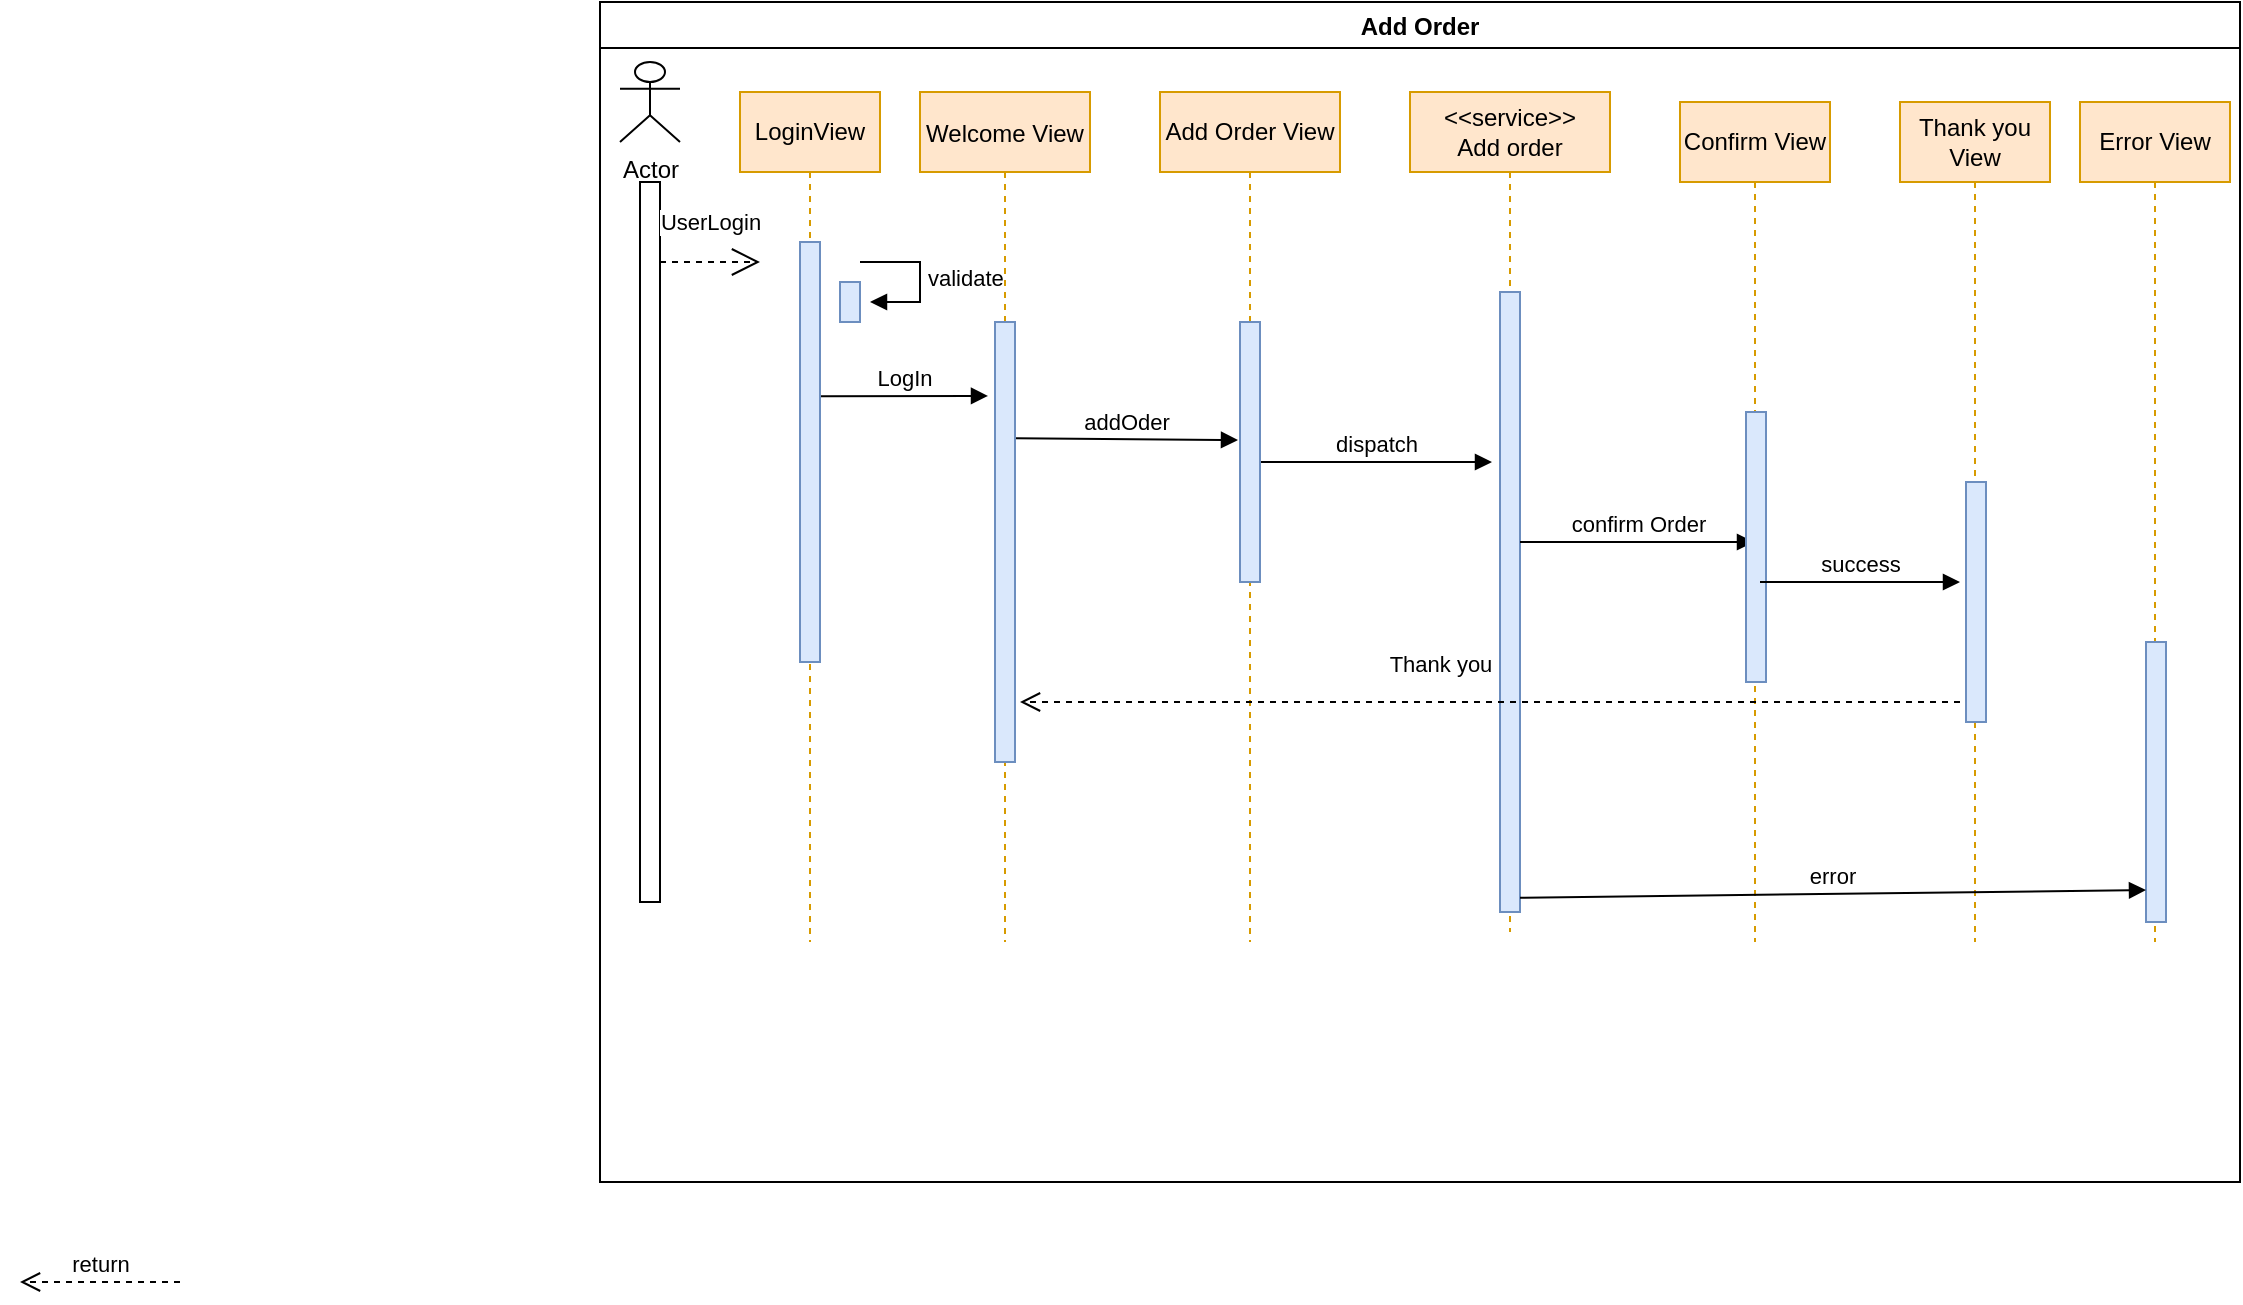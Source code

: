 <mxfile version="15.1.4" type="github">
  <diagram id="kgpKYQtTHZ0yAKxKKP6v" name="Page-1">
    <mxGraphModel dx="2230" dy="833" grid="1" gridSize="10" guides="1" tooltips="1" connect="1" arrows="1" fold="1" page="1" pageScale="1" pageWidth="850" pageHeight="1100" math="0" shadow="0">
      <root>
        <mxCell id="0" />
        <mxCell id="1" parent="0" />
        <mxCell id="B8iboHTr7hMl_kk2bmoX-1" value="Add Order" style="swimlane;" vertex="1" parent="1">
          <mxGeometry x="20" y="10" width="820" height="590" as="geometry" />
        </mxCell>
        <mxCell id="B8iboHTr7hMl_kk2bmoX-2" value="Actor" style="shape=umlActor;verticalLabelPosition=bottom;verticalAlign=top;html=1;outlineConnect=0;" vertex="1" parent="B8iboHTr7hMl_kk2bmoX-1">
          <mxGeometry x="10" y="30" width="30" height="40" as="geometry" />
        </mxCell>
        <mxCell id="B8iboHTr7hMl_kk2bmoX-3" value="" style="html=1;points=[];perimeter=orthogonalPerimeter;" vertex="1" parent="B8iboHTr7hMl_kk2bmoX-1">
          <mxGeometry x="20" y="90" width="10" height="360" as="geometry" />
        </mxCell>
        <mxCell id="B8iboHTr7hMl_kk2bmoX-6" value="LoginView" style="shape=umlLifeline;perimeter=lifelinePerimeter;whiteSpace=wrap;html=1;container=1;collapsible=0;recursiveResize=0;outlineConnect=0;fillColor=#ffe6cc;strokeColor=#d79b00;" vertex="1" parent="B8iboHTr7hMl_kk2bmoX-1">
          <mxGeometry x="70" y="45" width="70" height="425" as="geometry" />
        </mxCell>
        <mxCell id="B8iboHTr7hMl_kk2bmoX-9" value="UserLogin" style="endArrow=open;endSize=12;dashed=1;html=1;" edge="1" parent="B8iboHTr7hMl_kk2bmoX-1">
          <mxGeometry y="20" width="160" relative="1" as="geometry">
            <mxPoint x="30" y="130" as="sourcePoint" />
            <mxPoint x="80" y="130" as="targetPoint" />
            <mxPoint as="offset" />
          </mxGeometry>
        </mxCell>
        <mxCell id="3nuBFxr9cyL0pnOWT2aG-5" value="Welcome View" style="shape=umlLifeline;perimeter=lifelinePerimeter;container=1;collapsible=0;recursiveResize=0;rounded=0;shadow=0;strokeWidth=1;fillColor=#ffe6cc;strokeColor=#d79b00;" parent="B8iboHTr7hMl_kk2bmoX-1" vertex="1">
          <mxGeometry x="160" y="45" width="85" height="425" as="geometry" />
        </mxCell>
        <mxCell id="B8iboHTr7hMl_kk2bmoX-14" value="Add Order View" style="shape=umlLifeline;perimeter=lifelinePerimeter;whiteSpace=wrap;html=1;container=1;collapsible=0;recursiveResize=0;outlineConnect=0;fillColor=#ffe6cc;strokeColor=#d79b00;" vertex="1" parent="B8iboHTr7hMl_kk2bmoX-1">
          <mxGeometry x="280" y="45" width="90" height="425" as="geometry" />
        </mxCell>
        <mxCell id="B8iboHTr7hMl_kk2bmoX-29" value="dispatch" style="html=1;verticalAlign=bottom;endArrow=block;" edge="1" parent="B8iboHTr7hMl_kk2bmoX-14">
          <mxGeometry width="80" relative="1" as="geometry">
            <mxPoint x="50" y="185" as="sourcePoint" />
            <mxPoint x="166" y="185" as="targetPoint" />
          </mxGeometry>
        </mxCell>
        <mxCell id="B8iboHTr7hMl_kk2bmoX-13" value="LogIn" style="html=1;verticalAlign=bottom;endArrow=block;exitX=1;exitY=0.367;exitDx=0;exitDy=0;exitPerimeter=0;entryX=-0.35;entryY=0.168;entryDx=0;entryDy=0;entryPerimeter=0;" edge="1" parent="B8iboHTr7hMl_kk2bmoX-1" source="B8iboHTr7hMl_kk2bmoX-7" target="3nuBFxr9cyL0pnOWT2aG-6">
          <mxGeometry width="80" relative="1" as="geometry">
            <mxPoint x="115" y="195" as="sourcePoint" />
            <mxPoint x="203" y="200" as="targetPoint" />
          </mxGeometry>
        </mxCell>
        <mxCell id="B8iboHTr7hMl_kk2bmoX-19" value="addOder" style="html=1;verticalAlign=bottom;endArrow=block;exitX=0.95;exitY=0.264;exitDx=0;exitDy=0;exitPerimeter=0;entryX=-0.1;entryY=0.454;entryDx=0;entryDy=0;entryPerimeter=0;" edge="1" parent="B8iboHTr7hMl_kk2bmoX-1" source="3nuBFxr9cyL0pnOWT2aG-6" target="B8iboHTr7hMl_kk2bmoX-15">
          <mxGeometry width="80" relative="1" as="geometry">
            <mxPoint x="235" y="228" as="sourcePoint" />
            <mxPoint x="295" y="216" as="targetPoint" />
          </mxGeometry>
        </mxCell>
        <mxCell id="B8iboHTr7hMl_kk2bmoX-20" value="&amp;lt;&amp;lt;service&amp;gt;&amp;gt;&lt;br&gt;Add order" style="shape=umlLifeline;perimeter=lifelinePerimeter;whiteSpace=wrap;html=1;container=1;collapsible=0;recursiveResize=0;outlineConnect=0;fillColor=#ffe6cc;strokeColor=#d79b00;" vertex="1" parent="B8iboHTr7hMl_kk2bmoX-1">
          <mxGeometry x="405" y="45" width="100" height="420" as="geometry" />
        </mxCell>
        <mxCell id="B8iboHTr7hMl_kk2bmoX-21" value="" style="html=1;points=[];perimeter=orthogonalPerimeter;fillColor=#dae8fc;strokeColor=#6c8ebf;" vertex="1" parent="B8iboHTr7hMl_kk2bmoX-20">
          <mxGeometry x="45" y="100" width="10" height="310" as="geometry" />
        </mxCell>
        <mxCell id="B8iboHTr7hMl_kk2bmoX-31" value="confirm Order" style="html=1;verticalAlign=bottom;endArrow=block;" edge="1" parent="B8iboHTr7hMl_kk2bmoX-20" target="B8iboHTr7hMl_kk2bmoX-23">
          <mxGeometry width="80" relative="1" as="geometry">
            <mxPoint x="55" y="225" as="sourcePoint" />
            <mxPoint x="135" y="225" as="targetPoint" />
          </mxGeometry>
        </mxCell>
        <mxCell id="B8iboHTr7hMl_kk2bmoX-23" value="Confirm View" style="shape=umlLifeline;perimeter=lifelinePerimeter;whiteSpace=wrap;html=1;container=1;collapsible=0;recursiveResize=0;outlineConnect=0;fillColor=#ffe6cc;strokeColor=#d79b00;" vertex="1" parent="B8iboHTr7hMl_kk2bmoX-1">
          <mxGeometry x="540" y="50" width="75" height="420" as="geometry" />
        </mxCell>
        <mxCell id="B8iboHTr7hMl_kk2bmoX-26" value="" style="html=1;points=[];perimeter=orthogonalPerimeter;fillColor=#dae8fc;strokeColor=#6c8ebf;" vertex="1" parent="B8iboHTr7hMl_kk2bmoX-23">
          <mxGeometry x="33" y="155" width="10" height="135" as="geometry" />
        </mxCell>
        <mxCell id="B8iboHTr7hMl_kk2bmoX-32" value="success" style="html=1;verticalAlign=bottom;endArrow=block;" edge="1" parent="B8iboHTr7hMl_kk2bmoX-23">
          <mxGeometry width="80" relative="1" as="geometry">
            <mxPoint x="40" y="240" as="sourcePoint" />
            <mxPoint x="140" y="240" as="targetPoint" />
          </mxGeometry>
        </mxCell>
        <mxCell id="B8iboHTr7hMl_kk2bmoX-34" value="Thank you" style="html=1;verticalAlign=bottom;endArrow=open;dashed=1;endSize=8;" edge="1" parent="B8iboHTr7hMl_kk2bmoX-23">
          <mxGeometry x="0.106" y="-10" relative="1" as="geometry">
            <mxPoint x="140" y="300" as="sourcePoint" />
            <mxPoint x="-330" y="300" as="targetPoint" />
            <Array as="points">
              <mxPoint x="-100" y="300" />
            </Array>
            <mxPoint as="offset" />
          </mxGeometry>
        </mxCell>
        <mxCell id="B8iboHTr7hMl_kk2bmoX-24" value="Thank you View" style="shape=umlLifeline;perimeter=lifelinePerimeter;whiteSpace=wrap;html=1;container=1;collapsible=0;recursiveResize=0;outlineConnect=0;fillColor=#ffe6cc;strokeColor=#d79b00;" vertex="1" parent="B8iboHTr7hMl_kk2bmoX-1">
          <mxGeometry x="650" y="50" width="75" height="420" as="geometry" />
        </mxCell>
        <mxCell id="B8iboHTr7hMl_kk2bmoX-27" value="" style="html=1;points=[];perimeter=orthogonalPerimeter;fillColor=#dae8fc;strokeColor=#6c8ebf;" vertex="1" parent="B8iboHTr7hMl_kk2bmoX-24">
          <mxGeometry x="33" y="190" width="10" height="120" as="geometry" />
        </mxCell>
        <mxCell id="B8iboHTr7hMl_kk2bmoX-7" value="" style="html=1;points=[];perimeter=orthogonalPerimeter;fillColor=#dae8fc;strokeColor=#6c8ebf;" vertex="1" parent="B8iboHTr7hMl_kk2bmoX-1">
          <mxGeometry x="100" y="120" width="10" height="210" as="geometry" />
        </mxCell>
        <mxCell id="B8iboHTr7hMl_kk2bmoX-11" value="" style="html=1;points=[];perimeter=orthogonalPerimeter;fillColor=#dae8fc;strokeColor=#6c8ebf;" vertex="1" parent="B8iboHTr7hMl_kk2bmoX-1">
          <mxGeometry x="120" y="140" width="10" height="20" as="geometry" />
        </mxCell>
        <mxCell id="3nuBFxr9cyL0pnOWT2aG-6" value="" style="points=[];perimeter=orthogonalPerimeter;rounded=0;shadow=0;strokeWidth=1;fillColor=#dae8fc;strokeColor=#6c8ebf;" parent="B8iboHTr7hMl_kk2bmoX-1" vertex="1">
          <mxGeometry x="197.5" y="160" width="10" height="220" as="geometry" />
        </mxCell>
        <mxCell id="B8iboHTr7hMl_kk2bmoX-15" value="" style="html=1;points=[];perimeter=orthogonalPerimeter;fillColor=#dae8fc;strokeColor=#6c8ebf;" vertex="1" parent="B8iboHTr7hMl_kk2bmoX-1">
          <mxGeometry x="320" y="160" width="10" height="130" as="geometry" />
        </mxCell>
        <mxCell id="B8iboHTr7hMl_kk2bmoX-25" value="Error View" style="shape=umlLifeline;perimeter=lifelinePerimeter;whiteSpace=wrap;html=1;container=1;collapsible=0;recursiveResize=0;outlineConnect=0;fillColor=#ffe6cc;strokeColor=#d79b00;" vertex="1" parent="B8iboHTr7hMl_kk2bmoX-1">
          <mxGeometry x="740" y="50" width="75" height="420" as="geometry" />
        </mxCell>
        <mxCell id="B8iboHTr7hMl_kk2bmoX-28" value="" style="html=1;points=[];perimeter=orthogonalPerimeter;fillColor=#dae8fc;strokeColor=#6c8ebf;" vertex="1" parent="B8iboHTr7hMl_kk2bmoX-25">
          <mxGeometry x="33" y="270" width="10" height="140" as="geometry" />
        </mxCell>
        <mxCell id="B8iboHTr7hMl_kk2bmoX-30" value="error" style="html=1;verticalAlign=bottom;endArrow=block;exitX=1;exitY=0.977;exitDx=0;exitDy=0;exitPerimeter=0;entryX=0;entryY=0.886;entryDx=0;entryDy=0;entryPerimeter=0;" edge="1" parent="B8iboHTr7hMl_kk2bmoX-1" source="B8iboHTr7hMl_kk2bmoX-21" target="B8iboHTr7hMl_kk2bmoX-28">
          <mxGeometry width="80" relative="1" as="geometry">
            <mxPoint x="460" y="400" as="sourcePoint" />
            <mxPoint x="540" y="400" as="targetPoint" />
            <Array as="points" />
          </mxGeometry>
        </mxCell>
        <mxCell id="B8iboHTr7hMl_kk2bmoX-12" value="validate" style="edgeStyle=orthogonalEdgeStyle;html=1;align=left;spacingLeft=2;endArrow=block;rounded=0;" edge="1" parent="1">
          <mxGeometry relative="1" as="geometry">
            <mxPoint x="150" y="140" as="sourcePoint" />
            <Array as="points">
              <mxPoint x="180" y="140" />
              <mxPoint x="180" y="160" />
            </Array>
            <mxPoint x="155" y="160" as="targetPoint" />
          </mxGeometry>
        </mxCell>
        <mxCell id="B8iboHTr7hMl_kk2bmoX-33" value="return" style="html=1;verticalAlign=bottom;endArrow=open;dashed=1;endSize=8;" edge="1" parent="1">
          <mxGeometry relative="1" as="geometry">
            <mxPoint x="-190" y="650" as="sourcePoint" />
            <mxPoint x="-270" y="650" as="targetPoint" />
          </mxGeometry>
        </mxCell>
      </root>
    </mxGraphModel>
  </diagram>
</mxfile>
